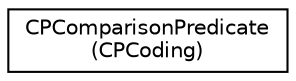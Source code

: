 digraph "Graphical Class Hierarchy"
{
  edge [fontname="Helvetica",fontsize="10",labelfontname="Helvetica",labelfontsize="10"];
  node [fontname="Helvetica",fontsize="10",shape=record];
  rankdir="LR";
  Node1 [label="CPComparisonPredicate\l(CPCoding)",height=0.2,width=0.4,color="black", fillcolor="white", style="filled",URL="$category_c_p_comparison_predicate_07_c_p_coding_08.html"];
}
